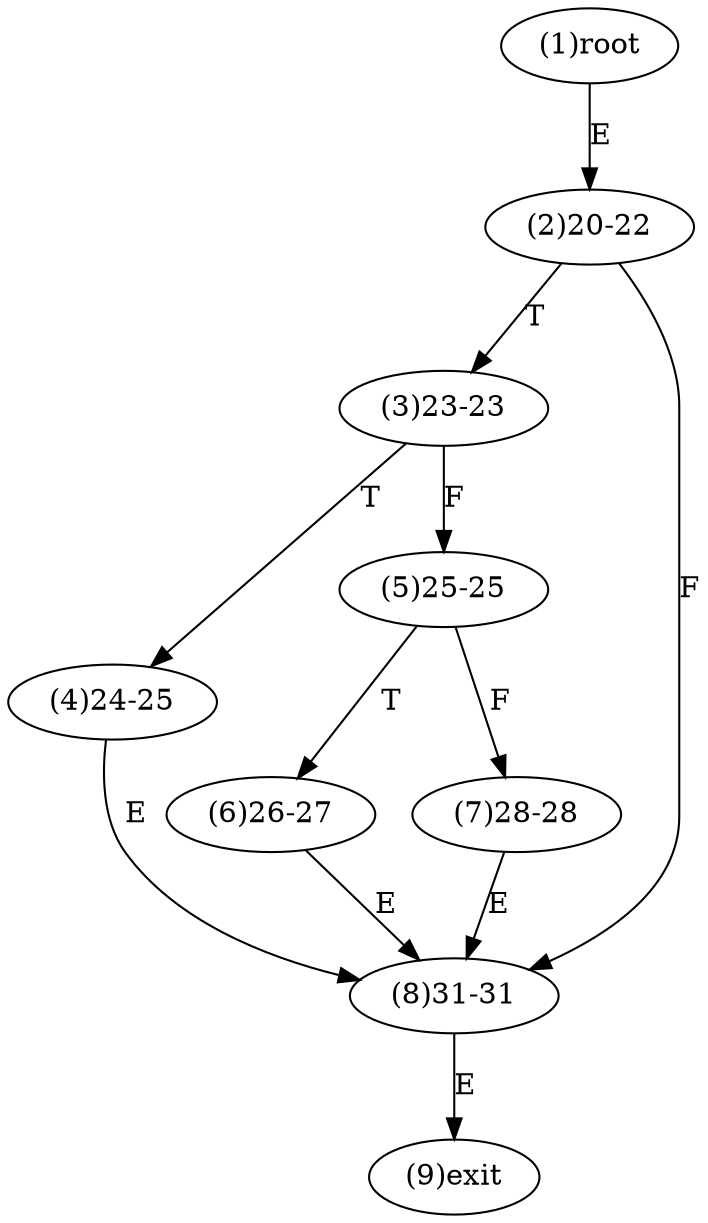 digraph "" { 
1[ label="(1)root"];
2[ label="(2)20-22"];
3[ label="(3)23-23"];
4[ label="(4)24-25"];
5[ label="(5)25-25"];
6[ label="(6)26-27"];
7[ label="(7)28-28"];
8[ label="(8)31-31"];
9[ label="(9)exit"];
1->2[ label="E"];
2->8[ label="F"];
2->3[ label="T"];
3->5[ label="F"];
3->4[ label="T"];
4->8[ label="E"];
5->7[ label="F"];
5->6[ label="T"];
6->8[ label="E"];
7->8[ label="E"];
8->9[ label="E"];
}